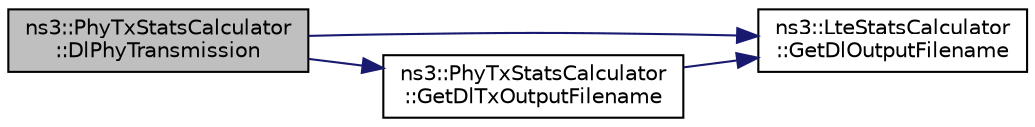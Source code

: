 digraph "ns3::PhyTxStatsCalculator::DlPhyTransmission"
{
 // LATEX_PDF_SIZE
  edge [fontname="Helvetica",fontsize="10",labelfontname="Helvetica",labelfontsize="10"];
  node [fontname="Helvetica",fontsize="10",shape=record];
  rankdir="LR";
  Node1 [label="ns3::PhyTxStatsCalculator\l::DlPhyTransmission",height=0.2,width=0.4,color="black", fillcolor="grey75", style="filled", fontcolor="black",tooltip="Notifies the stats calculator that an downlink transmission has occurred."];
  Node1 -> Node2 [color="midnightblue",fontsize="10",style="solid",fontname="Helvetica"];
  Node2 [label="ns3::LteStatsCalculator\l::GetDlOutputFilename",height=0.2,width=0.4,color="black", fillcolor="white", style="filled",URL="$classns3_1_1_lte_stats_calculator.html#a022c578ee2e9eca77969f2f63e71bcc9",tooltip="Get the name of the file where the downlink statistics will be stored."];
  Node1 -> Node3 [color="midnightblue",fontsize="10",style="solid",fontname="Helvetica"];
  Node3 [label="ns3::PhyTxStatsCalculator\l::GetDlTxOutputFilename",height=0.2,width=0.4,color="black", fillcolor="white", style="filled",URL="$classns3_1_1_phy_tx_stats_calculator.html#ae0526cc38231c19c53cb3ca6141aa99d",tooltip="Get the name of the file where the DL TX PHY statistics will be stored."];
  Node3 -> Node2 [color="midnightblue",fontsize="10",style="solid",fontname="Helvetica"];
}
